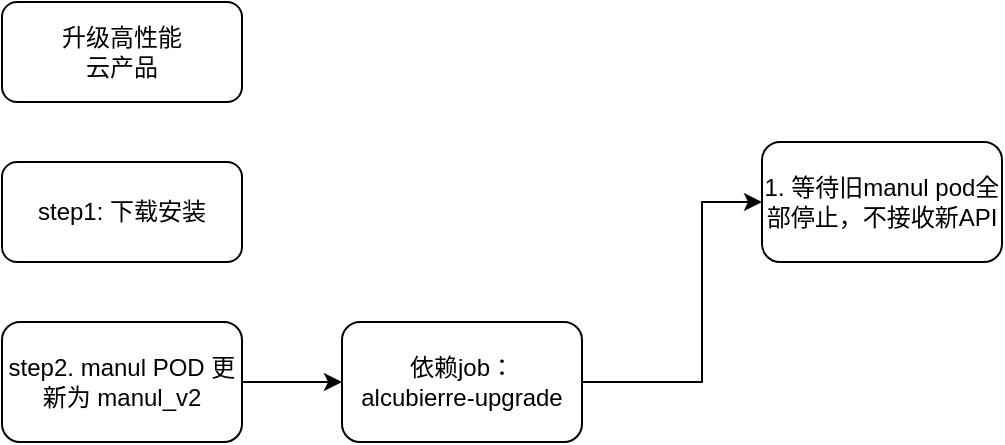 <mxfile version="24.8.2">
  <diagram name="第 1 页" id="D0J0jl4IKhHa07DCxUIr">
    <mxGraphModel dx="954" dy="503" grid="1" gridSize="10" guides="1" tooltips="1" connect="1" arrows="1" fold="1" page="1" pageScale="1" pageWidth="827" pageHeight="1169" math="0" shadow="0">
      <root>
        <mxCell id="0" />
        <mxCell id="1" parent="0" />
        <mxCell id="qZkyeaaC3u281_93p0Kt-1" value="升级高性能&lt;div&gt;云产品&lt;/div&gt;" style="rounded=1;whiteSpace=wrap;html=1;" vertex="1" parent="1">
          <mxGeometry x="300" y="100" width="120" height="50" as="geometry" />
        </mxCell>
        <mxCell id="qZkyeaaC3u281_93p0Kt-2" value="step1: 下载安装" style="rounded=1;whiteSpace=wrap;html=1;" vertex="1" parent="1">
          <mxGeometry x="300" y="180" width="120" height="50" as="geometry" />
        </mxCell>
        <mxCell id="qZkyeaaC3u281_93p0Kt-7" value="" style="edgeStyle=orthogonalEdgeStyle;rounded=0;orthogonalLoop=1;jettySize=auto;html=1;" edge="1" parent="1" source="qZkyeaaC3u281_93p0Kt-3" target="qZkyeaaC3u281_93p0Kt-6">
          <mxGeometry relative="1" as="geometry" />
        </mxCell>
        <mxCell id="qZkyeaaC3u281_93p0Kt-3" value="step2. manul POD 更新为 manul_v2" style="rounded=1;whiteSpace=wrap;html=1;" vertex="1" parent="1">
          <mxGeometry x="300" y="260" width="120" height="60" as="geometry" />
        </mxCell>
        <mxCell id="qZkyeaaC3u281_93p0Kt-9" value="" style="edgeStyle=orthogonalEdgeStyle;rounded=0;orthogonalLoop=1;jettySize=auto;html=1;" edge="1" parent="1" source="qZkyeaaC3u281_93p0Kt-6" target="qZkyeaaC3u281_93p0Kt-8">
          <mxGeometry relative="1" as="geometry">
            <Array as="points">
              <mxPoint x="650" y="290" />
              <mxPoint x="650" y="200" />
            </Array>
          </mxGeometry>
        </mxCell>
        <mxCell id="qZkyeaaC3u281_93p0Kt-6" value="依赖job：&lt;br&gt;alcubierre-upgrade" style="whiteSpace=wrap;html=1;rounded=1;" vertex="1" parent="1">
          <mxGeometry x="470" y="260" width="120" height="60" as="geometry" />
        </mxCell>
        <mxCell id="qZkyeaaC3u281_93p0Kt-8" value="1. 等待旧manul pod全部停止，不接收新API" style="whiteSpace=wrap;html=1;rounded=1;" vertex="1" parent="1">
          <mxGeometry x="680" y="170" width="120" height="60" as="geometry" />
        </mxCell>
      </root>
    </mxGraphModel>
  </diagram>
</mxfile>
